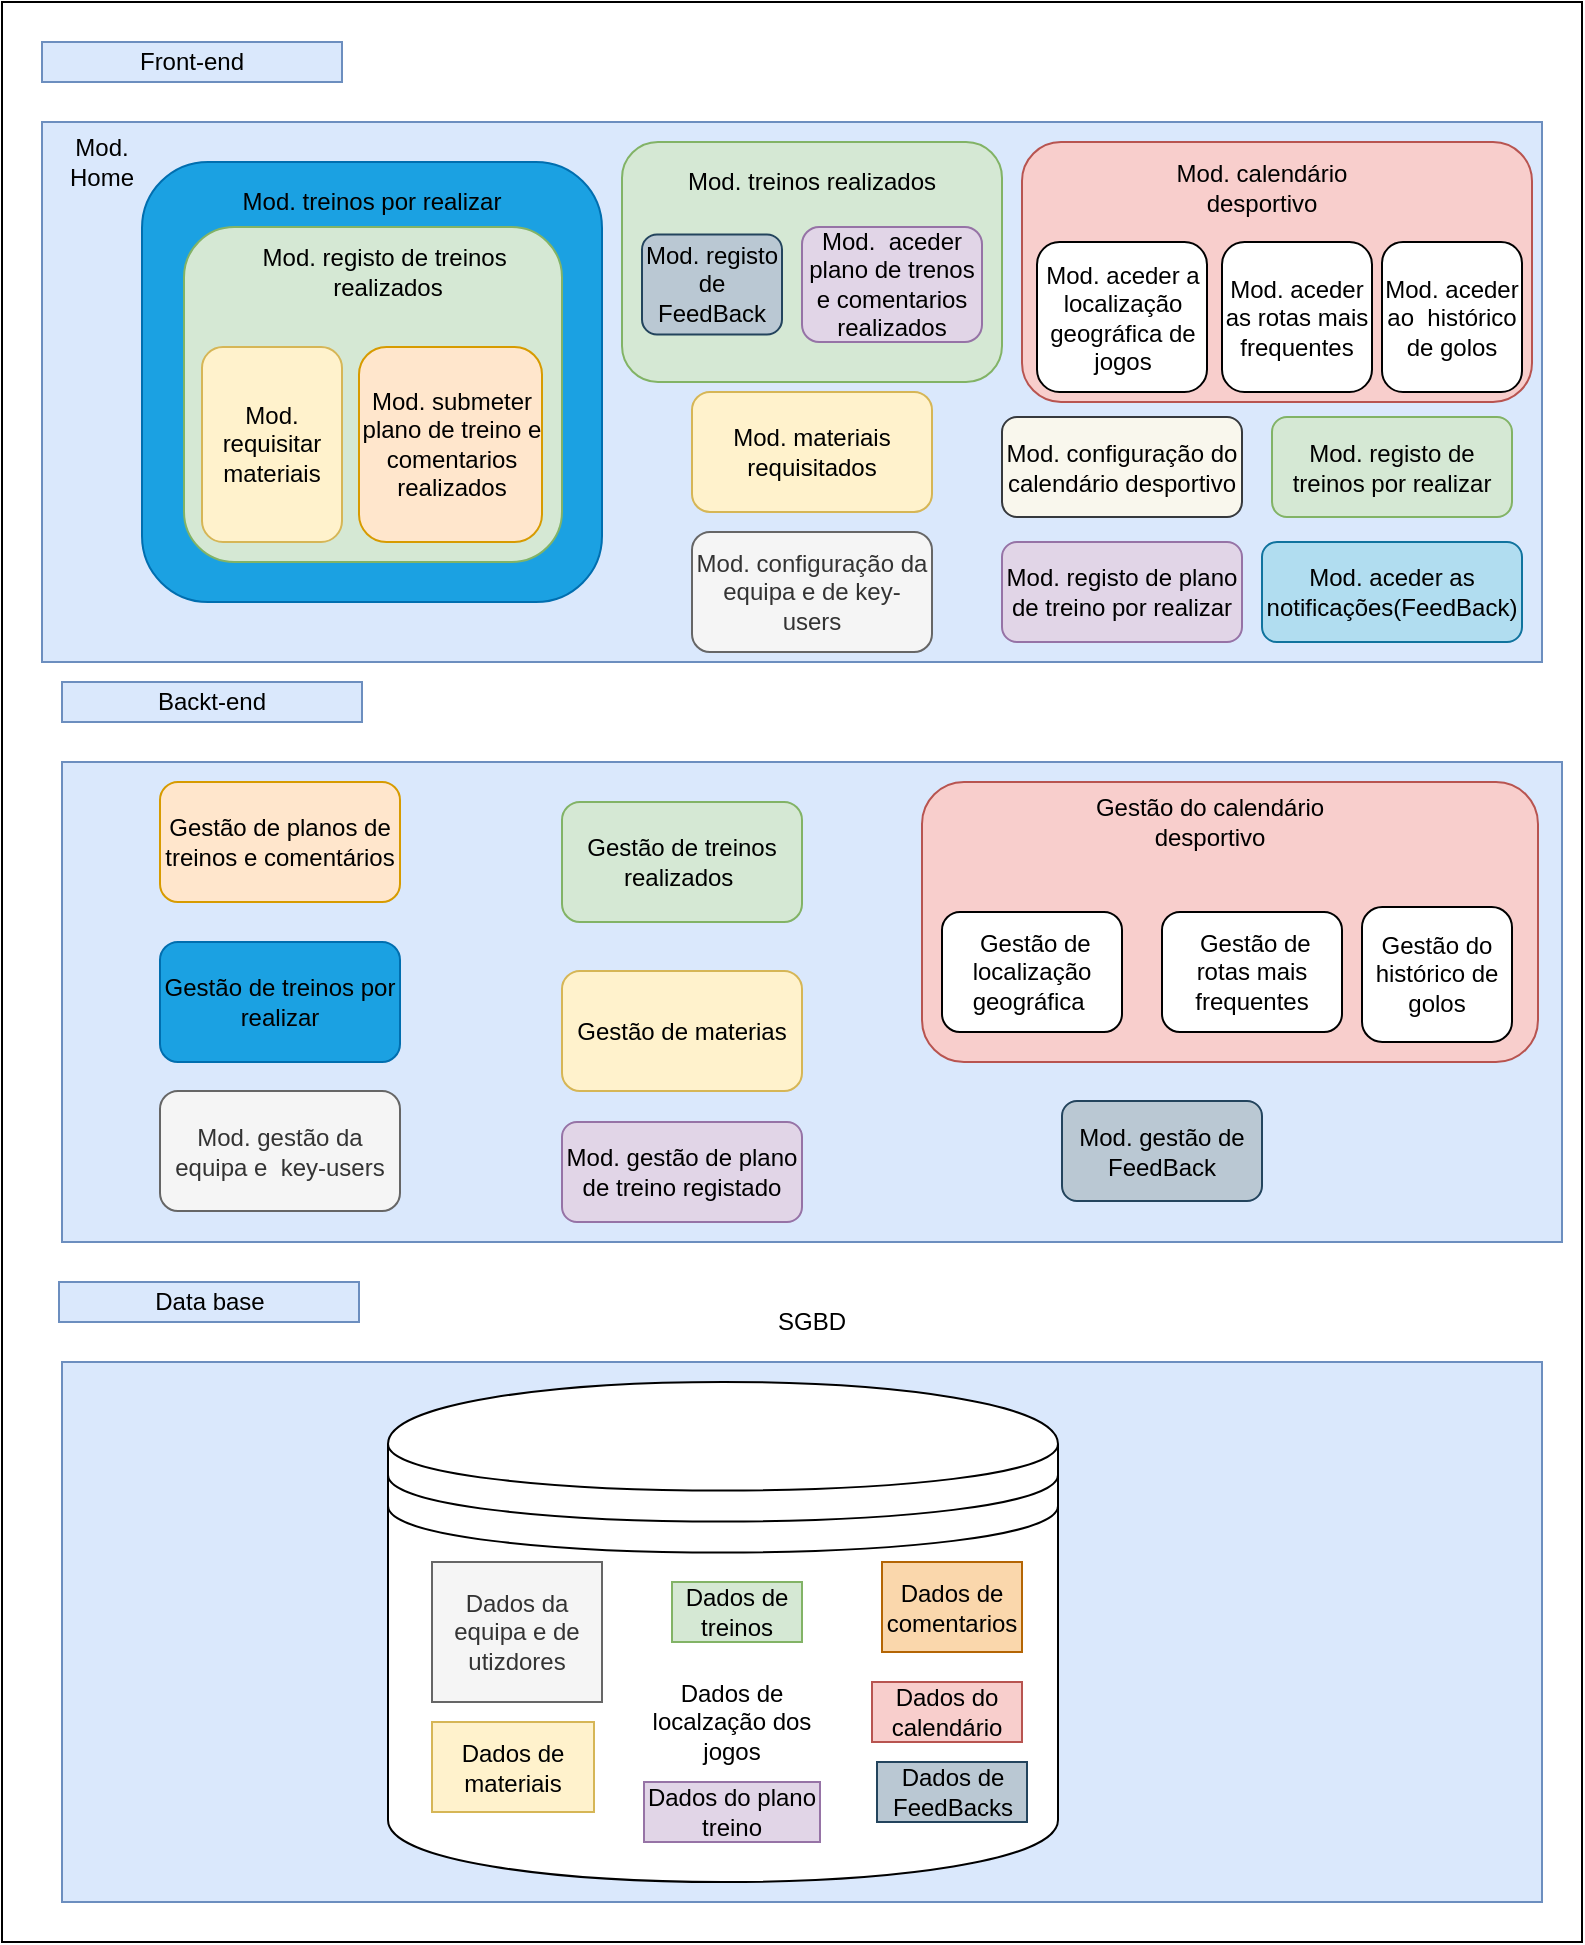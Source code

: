 <mxfile version="12.5.6" type="device"><diagram id="ecu35eCrPH-c3xKnf9FD" name="Page-1"><mxGraphModel dx="1198" dy="773" grid="1" gridSize="10" guides="1" tooltips="1" connect="1" arrows="1" fold="1" page="1" pageScale="1" pageWidth="827" pageHeight="1169" math="0" shadow="0"><root><mxCell id="0"/><mxCell id="1" parent="0"/><mxCell id="sMcu5S0DDH_pW1TvDgsV-30" style="edgeStyle=orthogonalEdgeStyle;rounded=0;orthogonalLoop=1;jettySize=auto;html=1;" parent="1" edge="1"><mxGeometry relative="1" as="geometry"><mxPoint x="415" y="890" as="targetPoint"/><mxPoint x="415" y="910" as="sourcePoint"/></mxGeometry></mxCell><mxCell id="sMcu5S0DDH_pW1TvDgsV-1" value="" style="rounded=0;whiteSpace=wrap;html=1;" parent="1" vertex="1"><mxGeometry x="20" y="10" width="790" height="970" as="geometry"/></mxCell><mxCell id="sMcu5S0DDH_pW1TvDgsV-2" value="" style="rounded=0;whiteSpace=wrap;html=1;fillColor=#dae8fc;strokeColor=#6c8ebf;" parent="1" vertex="1"><mxGeometry x="40" y="70" width="750" height="270" as="geometry"/></mxCell><mxCell id="sMcu5S0DDH_pW1TvDgsV-3" value="Mod. Home" style="text;html=1;strokeColor=none;fillColor=none;align=center;verticalAlign=middle;whiteSpace=wrap;rounded=0;" parent="1" vertex="1"><mxGeometry x="50" y="80" width="40" height="20" as="geometry"/></mxCell><mxCell id="sMcu5S0DDH_pW1TvDgsV-6" value="Mod. materiais requisitados&lt;br&gt;" style="rounded=1;whiteSpace=wrap;html=1;fillColor=#fff2cc;strokeColor=#d6b656;" parent="1" vertex="1"><mxGeometry x="365" y="205" width="120" height="60" as="geometry"/></mxCell><mxCell id="sMcu5S0DDH_pW1TvDgsV-7" value="" style="rounded=1;whiteSpace=wrap;html=1;fillColor=#f8cecc;strokeColor=#b85450;" parent="1" vertex="1"><mxGeometry x="530" y="80" width="255" height="130" as="geometry"/></mxCell><mxCell id="sMcu5S0DDH_pW1TvDgsV-15" value="Mod. calendário desportivo" style="text;html=1;strokeColor=none;fillColor=none;align=center;verticalAlign=middle;whiteSpace=wrap;rounded=0;" parent="1" vertex="1"><mxGeometry x="580" y="92.5" width="140" height="20" as="geometry"/></mxCell><mxCell id="sMcu5S0DDH_pW1TvDgsV-17" value="Mod. aceder a localização geográfica de jogos" style="rounded=1;whiteSpace=wrap;html=1;" parent="1" vertex="1"><mxGeometry x="537.5" y="130" width="85" height="75" as="geometry"/></mxCell><mxCell id="sMcu5S0DDH_pW1TvDgsV-18" value="Mod. aceder as rotas mais frequentes" style="rounded=1;whiteSpace=wrap;html=1;" parent="1" vertex="1"><mxGeometry x="630" y="130" width="75" height="75" as="geometry"/></mxCell><mxCell id="sMcu5S0DDH_pW1TvDgsV-19" value="Front-end&lt;br&gt;" style="text;html=1;strokeColor=#6c8ebf;fillColor=#dae8fc;align=center;verticalAlign=middle;whiteSpace=wrap;rounded=0;" parent="1" vertex="1"><mxGeometry x="40" y="30" width="150" height="20" as="geometry"/></mxCell><mxCell id="sMcu5S0DDH_pW1TvDgsV-20" value="Backt-end" style="text;html=1;strokeColor=#6c8ebf;fillColor=#dae8fc;align=center;verticalAlign=middle;whiteSpace=wrap;rounded=0;" parent="1" vertex="1"><mxGeometry x="50" y="350" width="150" height="20" as="geometry"/></mxCell><mxCell id="sMcu5S0DDH_pW1TvDgsV-21" value="" style="rounded=0;whiteSpace=wrap;html=1;fontStyle=1;fillColor=#dae8fc;strokeColor=#6c8ebf;" parent="1" vertex="1"><mxGeometry x="50" y="390" width="750" height="240" as="geometry"/></mxCell><mxCell id="sMcu5S0DDH_pW1TvDgsV-22" value="Gestão de planos de treinos e comentários" style="rounded=1;whiteSpace=wrap;html=1;fillColor=#ffe6cc;strokeColor=#d79b00;" parent="1" vertex="1"><mxGeometry x="99" y="400" width="120" height="60" as="geometry"/></mxCell><mxCell id="sMcu5S0DDH_pW1TvDgsV-23" value="Gestão de materias" style="rounded=1;whiteSpace=wrap;html=1;fillColor=#fff2cc;strokeColor=#d6b656;" parent="1" vertex="1"><mxGeometry x="300" y="494.5" width="120" height="60" as="geometry"/></mxCell><mxCell id="sMcu5S0DDH_pW1TvDgsV-25" value="Mod. gestão da equipa e&amp;nbsp; key-users" style="rounded=1;whiteSpace=wrap;html=1;fillColor=#f5f5f5;strokeColor=#666666;fontColor=#333333;" parent="1" vertex="1"><mxGeometry x="99" y="554.5" width="120" height="60" as="geometry"/></mxCell><mxCell id="sMcu5S0DDH_pW1TvDgsV-26" value="" style="rounded=1;whiteSpace=wrap;html=1;fillColor=#f8cecc;strokeColor=#b85450;" parent="1" vertex="1"><mxGeometry x="480" y="400" width="308" height="140" as="geometry"/></mxCell><mxCell id="sMcu5S0DDH_pW1TvDgsV-27" value="Gestão de treinos realizados&amp;nbsp;" style="rounded=1;whiteSpace=wrap;html=1;fillColor=#d5e8d4;strokeColor=#82b366;" parent="1" vertex="1"><mxGeometry x="300" y="410" width="120" height="60" as="geometry"/></mxCell><mxCell id="sMcu5S0DDH_pW1TvDgsV-28" value="Data base" style="text;html=1;strokeColor=#6c8ebf;fillColor=#dae8fc;align=center;verticalAlign=middle;whiteSpace=wrap;rounded=0;" parent="1" vertex="1"><mxGeometry x="48.5" y="650" width="150" height="20" as="geometry"/></mxCell><mxCell id="sMcu5S0DDH_pW1TvDgsV-29" value="" style="rounded=0;whiteSpace=wrap;html=1;fillColor=#dae8fc;strokeColor=#6c8ebf;" parent="1" vertex="1"><mxGeometry x="50" y="690" width="740" height="270" as="geometry"/></mxCell><mxCell id="sMcu5S0DDH_pW1TvDgsV-31" value="Mod. configuração da equipa e de key-users" style="rounded=1;whiteSpace=wrap;html=1;fillColor=#f5f5f5;strokeColor=#666666;fontColor=#333333;" parent="1" vertex="1"><mxGeometry x="365" y="275" width="120" height="60" as="geometry"/></mxCell><mxCell id="sMcu5S0DDH_pW1TvDgsV-37" value="Gestão do calendário desportivo" style="text;html=1;strokeColor=none;fillColor=none;align=center;verticalAlign=middle;whiteSpace=wrap;rounded=0;" parent="1" vertex="1"><mxGeometry x="548" y="410" width="152" height="20" as="geometry"/></mxCell><mxCell id="sMcu5S0DDH_pW1TvDgsV-38" value="&amp;nbsp;Gestão de localização geográfica&amp;nbsp;" style="rounded=1;whiteSpace=wrap;html=1;" parent="1" vertex="1"><mxGeometry x="490" y="465" width="90" height="60" as="geometry"/></mxCell><mxCell id="sMcu5S0DDH_pW1TvDgsV-39" value="&amp;nbsp;Gestão de rotas mais frequentes" style="rounded=1;whiteSpace=wrap;html=1;" parent="1" vertex="1"><mxGeometry x="600" y="465" width="90" height="60" as="geometry"/></mxCell><mxCell id="sMcu5S0DDH_pW1TvDgsV-40" value="" style="shape=datastore;whiteSpace=wrap;html=1;" parent="1" vertex="1"><mxGeometry x="213" y="700" width="335" height="250" as="geometry"/></mxCell><mxCell id="sMcu5S0DDH_pW1TvDgsV-41" value="SGBD" style="text;html=1;strokeColor=none;fillColor=none;align=center;verticalAlign=middle;whiteSpace=wrap;rounded=0;" parent="1" vertex="1"><mxGeometry x="405" y="660" width="40" height="20" as="geometry"/></mxCell><mxCell id="sMcu5S0DDH_pW1TvDgsV-42" value="Dados da equipa e de utizdores" style="text;html=1;strokeColor=#666666;fillColor=#f5f5f5;align=center;verticalAlign=middle;whiteSpace=wrap;rounded=0;fontColor=#333333;" parent="1" vertex="1"><mxGeometry x="235" y="790" width="85" height="70" as="geometry"/></mxCell><mxCell id="sMcu5S0DDH_pW1TvDgsV-45" value="Dados de materiais" style="text;html=1;strokeColor=#d6b656;fillColor=#fff2cc;align=center;verticalAlign=middle;whiteSpace=wrap;rounded=0;" parent="1" vertex="1"><mxGeometry x="235" y="870" width="81" height="45" as="geometry"/></mxCell><mxCell id="sMcu5S0DDH_pW1TvDgsV-46" value="Dados do calendário" style="text;html=1;strokeColor=#b85450;fillColor=#f8cecc;align=center;verticalAlign=middle;whiteSpace=wrap;rounded=0;" parent="1" vertex="1"><mxGeometry x="455" y="850" width="75" height="30" as="geometry"/></mxCell><mxCell id="sMcu5S0DDH_pW1TvDgsV-47" value="Dados de localzação dos jogos" style="text;html=1;align=center;verticalAlign=middle;whiteSpace=wrap;rounded=0;" parent="1" vertex="1"><mxGeometry x="330" y="850" width="110" height="40" as="geometry"/></mxCell><mxCell id="sMcu5S0DDH_pW1TvDgsV-65" value="Dados de comentarios&lt;br&gt;" style="text;html=1;strokeColor=#b46504;fillColor=#fad7ac;align=center;verticalAlign=middle;whiteSpace=wrap;rounded=0;" parent="1" vertex="1"><mxGeometry x="460" y="790" width="70" height="45" as="geometry"/></mxCell><mxCell id="sMcu5S0DDH_pW1TvDgsV-66" style="edgeStyle=orthogonalEdgeStyle;rounded=0;orthogonalLoop=1;jettySize=auto;html=1;exitX=0.5;exitY=1;exitDx=0;exitDy=0;" parent="1" source="sMcu5S0DDH_pW1TvDgsV-65" target="sMcu5S0DDH_pW1TvDgsV-65" edge="1"><mxGeometry relative="1" as="geometry"/></mxCell><mxCell id="sMcu5S0DDH_pW1TvDgsV-67" value="Dados de treinos&lt;br&gt;" style="text;html=1;strokeColor=#82b366;fillColor=#d5e8d4;align=center;verticalAlign=middle;whiteSpace=wrap;rounded=0;" parent="1" vertex="1"><mxGeometry x="355" y="800" width="65" height="30" as="geometry"/></mxCell><mxCell id="sMcu5S0DDH_pW1TvDgsV-69" value="Mod. registo de plano de treino por realizar" style="rounded=1;whiteSpace=wrap;html=1;fillColor=#e1d5e7;strokeColor=#9673a6;" parent="1" vertex="1"><mxGeometry x="520" y="280" width="120" height="50" as="geometry"/></mxCell><mxCell id="sMcu5S0DDH_pW1TvDgsV-70" value="Dados do plano treino" style="text;html=1;strokeColor=#9673a6;fillColor=#e1d5e7;align=center;verticalAlign=middle;whiteSpace=wrap;rounded=0;" parent="1" vertex="1"><mxGeometry x="341" y="900" width="88" height="30" as="geometry"/></mxCell><mxCell id="zrxBGOjTMMGoSByNCiMJ-2" value="" style="rounded=1;whiteSpace=wrap;html=1;fillColor=#1ba1e2;strokeColor=#006EAF;fontColor=#ffffff;" parent="1" vertex="1"><mxGeometry x="90" y="90" width="230" height="220" as="geometry"/></mxCell><mxCell id="sMcu5S0DDH_pW1TvDgsV-4" value="" style="rounded=1;whiteSpace=wrap;html=1;fillColor=#d5e8d4;strokeColor=#82b366;" parent="1" vertex="1"><mxGeometry x="111" y="122.5" width="189" height="167.5" as="geometry"/></mxCell><mxCell id="sMcu5S0DDH_pW1TvDgsV-12" value="Mod. submeter plano de treino e comentarios realizados" style="rounded=1;whiteSpace=wrap;html=1;fillColor=#ffe6cc;strokeColor=#d79b00;" parent="1" vertex="1"><mxGeometry x="198.5" y="182.5" width="91.5" height="97.5" as="geometry"/></mxCell><mxCell id="sMcu5S0DDH_pW1TvDgsV-11" value="Mod. requisitar materiais" style="rounded=1;whiteSpace=wrap;html=1;fillColor=#fff2cc;strokeColor=#d6b656;" parent="1" vertex="1"><mxGeometry x="120" y="182.5" width="70" height="97.5" as="geometry"/></mxCell><mxCell id="sMcu5S0DDH_pW1TvDgsV-16" value="Mod. registo de treinos&amp;nbsp; realizados" style="text;html=1;strokeColor=none;fillColor=none;align=center;verticalAlign=middle;whiteSpace=wrap;rounded=0;" parent="1" vertex="1"><mxGeometry x="142.5" y="135" width="140" height="20" as="geometry"/></mxCell><mxCell id="zrxBGOjTMMGoSByNCiMJ-3" value="Mod. treinos por realizar" style="text;html=1;strokeColor=none;fillColor=none;align=center;verticalAlign=middle;whiteSpace=wrap;rounded=0;" parent="1" vertex="1"><mxGeometry x="135" y="100" width="140" height="20" as="geometry"/></mxCell><mxCell id="zrxBGOjTMMGoSByNCiMJ-4" value="Gestão de treinos por realizar" style="rounded=1;whiteSpace=wrap;html=1;fillColor=#1ba1e2;strokeColor=#006EAF;fontColor=#000000;" parent="1" vertex="1"><mxGeometry x="99" y="480" width="120" height="60" as="geometry"/></mxCell><mxCell id="zrxBGOjTMMGoSByNCiMJ-5" value="Mod. gestão de plano de treino registado" style="rounded=1;whiteSpace=wrap;html=1;fillColor=#e1d5e7;strokeColor=#9673a6;" parent="1" vertex="1"><mxGeometry x="300" y="570" width="120" height="50" as="geometry"/></mxCell><mxCell id="zrxBGOjTMMGoSByNCiMJ-6" value="Mod. aceder as notificações(FeedBack)" style="rounded=1;whiteSpace=wrap;html=1;fillColor=#b1ddf0;strokeColor=#10739e;" parent="1" vertex="1"><mxGeometry x="650" y="280" width="130" height="50" as="geometry"/></mxCell><mxCell id="sMcu5S0DDH_pW1TvDgsV-5" value="" style="rounded=1;whiteSpace=wrap;html=1;fillColor=#d5e8d4;strokeColor=#82b366;" parent="1" vertex="1"><mxGeometry x="330" y="80" width="190" height="120" as="geometry"/></mxCell><mxCell id="zrxBGOjTMMGoSByNCiMJ-9" value="Mod. registo de FeedBack" style="rounded=1;whiteSpace=wrap;html=1;fillColor=#bac8d3;strokeColor=#23445d;" parent="1" vertex="1"><mxGeometry x="340" y="126.25" width="70" height="50" as="geometry"/></mxCell><mxCell id="zrxBGOjTMMGoSByNCiMJ-10" value="Mod. treinos realizados" style="text;html=1;strokeColor=none;fillColor=none;align=center;verticalAlign=middle;whiteSpace=wrap;rounded=0;fontColor=#000000;" parent="1" vertex="1"><mxGeometry x="355" y="90" width="140" height="20" as="geometry"/></mxCell><mxCell id="zrxBGOjTMMGoSByNCiMJ-14" value="Mod. gestão de FeedBack" style="rounded=1;whiteSpace=wrap;html=1;fillColor=#bac8d3;strokeColor=#23445d;" parent="1" vertex="1"><mxGeometry x="550" y="559.5" width="100" height="50" as="geometry"/></mxCell><mxCell id="zrxBGOjTMMGoSByNCiMJ-17" value="Mod. aceder ao&amp;nbsp; histórico de golos" style="rounded=1;whiteSpace=wrap;html=1;" parent="1" vertex="1"><mxGeometry x="710" y="130" width="70" height="75" as="geometry"/></mxCell><mxCell id="zrxBGOjTMMGoSByNCiMJ-18" value="&amp;nbsp;Gestão do&amp;nbsp; histórico de golos" style="rounded=1;whiteSpace=wrap;html=1;" parent="1" vertex="1"><mxGeometry x="700" y="462.5" width="75" height="67.5" as="geometry"/></mxCell><mxCell id="zrxBGOjTMMGoSByNCiMJ-21" value="Dados de FeedBacks" style="text;html=1;strokeColor=#23445d;fillColor=#bac8d3;align=center;verticalAlign=middle;whiteSpace=wrap;rounded=0;" parent="1" vertex="1"><mxGeometry x="457.5" y="890" width="75" height="30" as="geometry"/></mxCell><mxCell id="zrxBGOjTMMGoSByNCiMJ-22" value="Mod. configuração do calendário desportivo" style="rounded=1;whiteSpace=wrap;html=1;fillColor=#f9f7ed;strokeColor=#36393d;" parent="1" vertex="1"><mxGeometry x="520" y="217.5" width="120" height="50" as="geometry"/></mxCell><mxCell id="zrxBGOjTMMGoSByNCiMJ-24" value="Mod.&amp;nbsp; aceder plano de trenos e comentarios realizados" style="rounded=1;whiteSpace=wrap;html=1;fillColor=#e1d5e7;strokeColor=#9673a6;" parent="1" vertex="1"><mxGeometry x="420" y="122.5" width="90" height="57.5" as="geometry"/></mxCell><mxCell id="zrxBGOjTMMGoSByNCiMJ-27" value="Mod. registo de treinos por realizar" style="rounded=1;whiteSpace=wrap;html=1;fillColor=#d5e8d4;strokeColor=#82b366;" parent="1" vertex="1"><mxGeometry x="655" y="217.5" width="120" height="50" as="geometry"/></mxCell></root></mxGraphModel></diagram></mxfile>